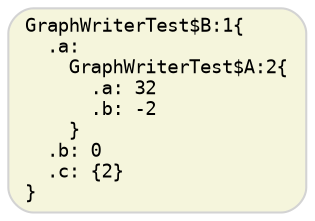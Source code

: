digraph G {
  rankdir=LR;
  graph [fontname="Monospace", fontsize="11"]

  // default nodes
  node [fontname="Monospace", fontsize="9", shape="box", style="rounded,filled", color="LightGray", fillcolor="Beige"]
  1[ label="GraphWriterTest$B:1\{\l  .a:\l    GraphWriterTest$A:2\{\l      .a: 32\l      .b: -2\l    \}\l  .b: 0\l  .c: \{2\}\l\}\l" ]
}
